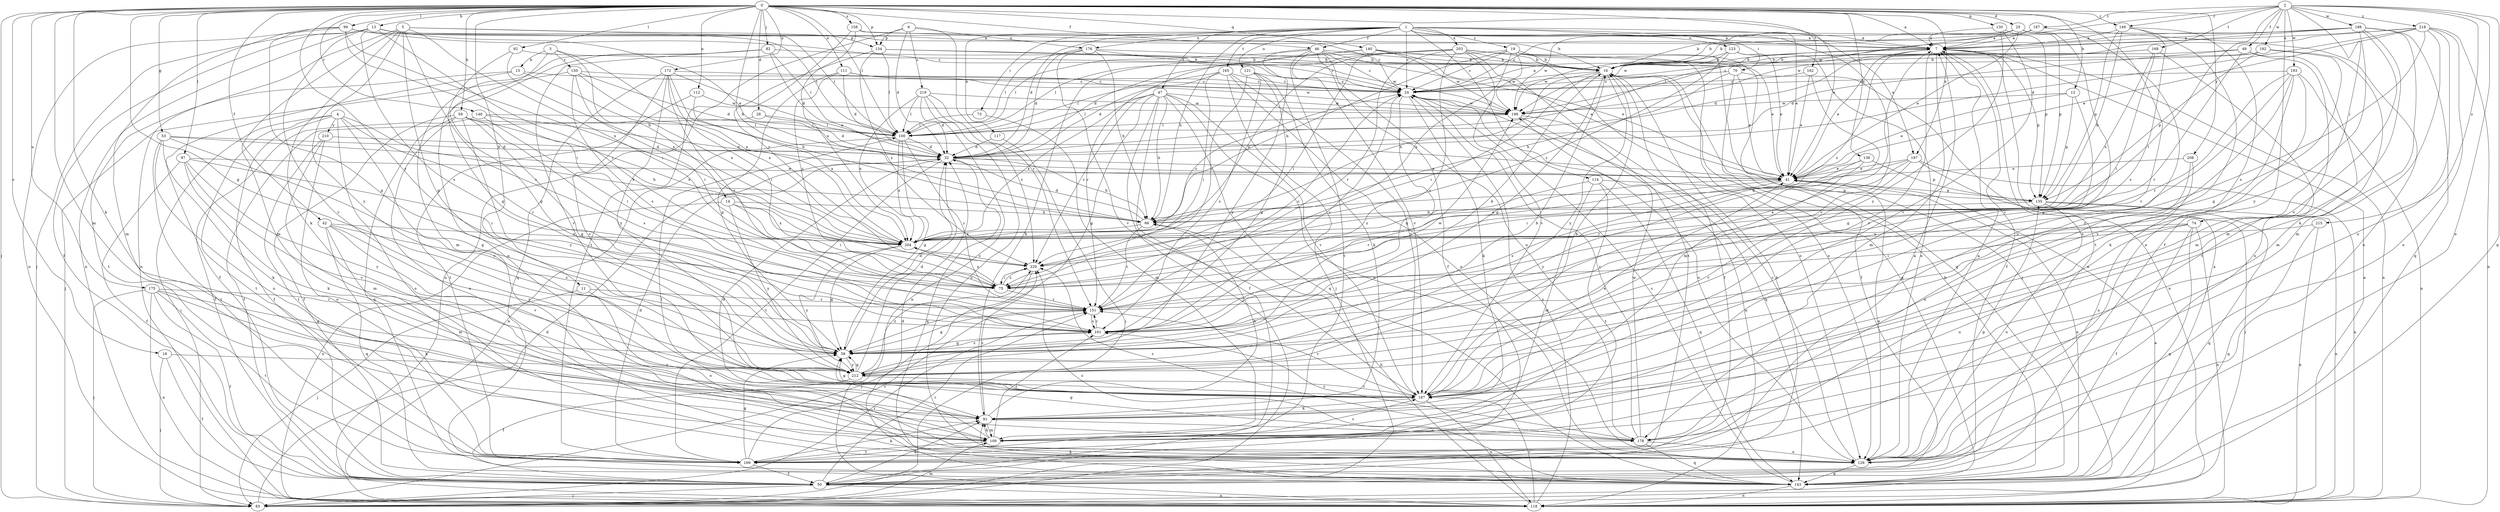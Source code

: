 strict digraph  {
0;
1;
2;
3;
4;
5;
6;
7;
11;
12;
13;
14;
15;
16;
18;
19;
24;
25;
28;
32;
41;
42;
46;
47;
49;
50;
53;
58;
59;
66;
70;
73;
74;
75;
82;
83;
91;
92;
97;
99;
100;
109;
111;
112;
114;
117;
118;
121;
123;
126;
130;
134;
135;
136;
140;
143;
146;
149;
150;
151;
158;
161;
162;
165;
167;
168;
169;
172;
175;
176;
178;
187;
188;
192;
193;
196;
197;
203;
204;
208;
210;
212;
215;
218;
219;
220;
0 -> 7  [label=a];
0 -> 11  [label=b];
0 -> 12  [label=b];
0 -> 13  [label=b];
0 -> 18  [label=c];
0 -> 25  [label=d];
0 -> 28  [label=d];
0 -> 41  [label=e];
0 -> 42  [label=f];
0 -> 46  [label=f];
0 -> 53  [label=g];
0 -> 58  [label=g];
0 -> 59  [label=h];
0 -> 66  [label=h];
0 -> 82  [label=j];
0 -> 83  [label=j];
0 -> 91  [label=k];
0 -> 92  [label=l];
0 -> 97  [label=l];
0 -> 99  [label=l];
0 -> 100  [label=l];
0 -> 109  [label=m];
0 -> 111  [label=n];
0 -> 112  [label=n];
0 -> 130  [label=p];
0 -> 134  [label=p];
0 -> 136  [label=q];
0 -> 140  [label=q];
0 -> 146  [label=r];
0 -> 149  [label=r];
0 -> 158  [label=s];
0 -> 161  [label=s];
0 -> 162  [label=t];
0 -> 172  [label=u];
0 -> 175  [label=u];
0 -> 187  [label=v];
0 -> 197  [label=x];
0 -> 208  [label=y];
1 -> 7  [label=a];
1 -> 19  [label=c];
1 -> 24  [label=c];
1 -> 32  [label=d];
1 -> 41  [label=e];
1 -> 46  [label=f];
1 -> 47  [label=f];
1 -> 66  [label=h];
1 -> 70  [label=i];
1 -> 73  [label=i];
1 -> 114  [label=n];
1 -> 117  [label=n];
1 -> 121  [label=o];
1 -> 123  [label=o];
1 -> 165  [label=t];
1 -> 176  [label=u];
1 -> 187  [label=v];
1 -> 197  [label=x];
1 -> 203  [label=x];
2 -> 49  [label=f];
2 -> 50  [label=f];
2 -> 74  [label=i];
2 -> 75  [label=i];
2 -> 126  [label=o];
2 -> 143  [label=q];
2 -> 149  [label=r];
2 -> 167  [label=t];
2 -> 168  [label=t];
2 -> 188  [label=w];
2 -> 192  [label=w];
2 -> 193  [label=w];
2 -> 196  [label=w];
2 -> 215  [label=z];
2 -> 218  [label=z];
3 -> 14  [label=b];
3 -> 15  [label=b];
3 -> 58  [label=g];
3 -> 150  [label=r];
3 -> 204  [label=x];
4 -> 50  [label=f];
4 -> 83  [label=j];
4 -> 126  [label=o];
4 -> 151  [label=r];
4 -> 169  [label=t];
4 -> 187  [label=v];
4 -> 204  [label=x];
4 -> 210  [label=y];
5 -> 58  [label=g];
5 -> 75  [label=i];
5 -> 91  [label=k];
5 -> 100  [label=l];
5 -> 109  [label=m];
5 -> 118  [label=n];
5 -> 134  [label=p];
5 -> 161  [label=s];
5 -> 212  [label=y];
6 -> 32  [label=d];
6 -> 134  [label=p];
6 -> 151  [label=r];
6 -> 169  [label=t];
6 -> 176  [label=u];
6 -> 219  [label=z];
7 -> 16  [label=b];
7 -> 41  [label=e];
7 -> 50  [label=f];
7 -> 109  [label=m];
7 -> 118  [label=n];
7 -> 135  [label=p];
7 -> 187  [label=v];
7 -> 220  [label=z];
11 -> 83  [label=j];
11 -> 126  [label=o];
11 -> 151  [label=r];
12 -> 41  [label=e];
12 -> 58  [label=g];
12 -> 135  [label=p];
12 -> 196  [label=w];
13 -> 7  [label=a];
13 -> 41  [label=e];
13 -> 50  [label=f];
13 -> 75  [label=i];
13 -> 83  [label=j];
13 -> 100  [label=l];
13 -> 118  [label=n];
13 -> 161  [label=s];
13 -> 187  [label=v];
14 -> 66  [label=h];
14 -> 75  [label=i];
14 -> 118  [label=n];
14 -> 204  [label=x];
14 -> 212  [label=y];
15 -> 24  [label=c];
15 -> 50  [label=f];
15 -> 169  [label=t];
15 -> 204  [label=x];
16 -> 24  [label=c];
16 -> 50  [label=f];
16 -> 58  [label=g];
16 -> 66  [label=h];
16 -> 75  [label=i];
16 -> 143  [label=q];
16 -> 212  [label=y];
18 -> 50  [label=f];
18 -> 83  [label=j];
18 -> 212  [label=y];
19 -> 16  [label=b];
19 -> 24  [label=c];
19 -> 32  [label=d];
19 -> 66  [label=h];
19 -> 83  [label=j];
19 -> 126  [label=o];
19 -> 143  [label=q];
19 -> 196  [label=w];
19 -> 204  [label=x];
24 -> 7  [label=a];
24 -> 58  [label=g];
24 -> 91  [label=k];
24 -> 126  [label=o];
24 -> 196  [label=w];
25 -> 7  [label=a];
25 -> 16  [label=b];
25 -> 41  [label=e];
25 -> 135  [label=p];
25 -> 178  [label=u];
25 -> 187  [label=v];
25 -> 196  [label=w];
28 -> 32  [label=d];
28 -> 50  [label=f];
28 -> 100  [label=l];
32 -> 41  [label=e];
32 -> 66  [label=h];
32 -> 143  [label=q];
32 -> 169  [label=t];
41 -> 135  [label=p];
41 -> 151  [label=r];
41 -> 161  [label=s];
42 -> 109  [label=m];
42 -> 143  [label=q];
42 -> 161  [label=s];
42 -> 187  [label=v];
42 -> 204  [label=x];
42 -> 212  [label=y];
46 -> 16  [label=b];
46 -> 24  [label=c];
46 -> 41  [label=e];
46 -> 50  [label=f];
46 -> 100  [label=l];
46 -> 169  [label=t];
46 -> 178  [label=u];
46 -> 187  [label=v];
46 -> 212  [label=y];
47 -> 50  [label=f];
47 -> 58  [label=g];
47 -> 66  [label=h];
47 -> 83  [label=j];
47 -> 100  [label=l];
47 -> 126  [label=o];
47 -> 143  [label=q];
47 -> 187  [label=v];
47 -> 196  [label=w];
47 -> 204  [label=x];
47 -> 220  [label=z];
49 -> 16  [label=b];
49 -> 32  [label=d];
49 -> 109  [label=m];
49 -> 126  [label=o];
49 -> 151  [label=r];
50 -> 7  [label=a];
50 -> 16  [label=b];
50 -> 83  [label=j];
50 -> 91  [label=k];
50 -> 118  [label=n];
50 -> 151  [label=r];
53 -> 32  [label=d];
53 -> 58  [label=g];
53 -> 66  [label=h];
53 -> 91  [label=k];
53 -> 169  [label=t];
53 -> 178  [label=u];
58 -> 32  [label=d];
58 -> 161  [label=s];
58 -> 212  [label=y];
59 -> 50  [label=f];
59 -> 58  [label=g];
59 -> 100  [label=l];
59 -> 126  [label=o];
59 -> 143  [label=q];
59 -> 161  [label=s];
59 -> 204  [label=x];
59 -> 212  [label=y];
66 -> 32  [label=d];
66 -> 151  [label=r];
66 -> 204  [label=x];
70 -> 24  [label=c];
70 -> 41  [label=e];
70 -> 50  [label=f];
70 -> 66  [label=h];
70 -> 118  [label=n];
73 -> 100  [label=l];
73 -> 109  [label=m];
74 -> 50  [label=f];
74 -> 75  [label=i];
74 -> 118  [label=n];
74 -> 143  [label=q];
74 -> 178  [label=u];
74 -> 204  [label=x];
75 -> 151  [label=r];
75 -> 204  [label=x];
75 -> 220  [label=z];
82 -> 16  [label=b];
82 -> 32  [label=d];
82 -> 100  [label=l];
82 -> 109  [label=m];
82 -> 126  [label=o];
82 -> 187  [label=v];
83 -> 32  [label=d];
83 -> 41  [label=e];
83 -> 109  [label=m];
83 -> 151  [label=r];
91 -> 66  [label=h];
91 -> 109  [label=m];
91 -> 178  [label=u];
91 -> 220  [label=z];
92 -> 16  [label=b];
92 -> 58  [label=g];
92 -> 204  [label=x];
97 -> 41  [label=e];
97 -> 50  [label=f];
97 -> 75  [label=i];
97 -> 91  [label=k];
97 -> 187  [label=v];
97 -> 212  [label=y];
99 -> 7  [label=a];
99 -> 16  [label=b];
99 -> 24  [label=c];
99 -> 58  [label=g];
99 -> 75  [label=i];
99 -> 109  [label=m];
99 -> 118  [label=n];
99 -> 204  [label=x];
100 -> 32  [label=d];
100 -> 58  [label=g];
100 -> 118  [label=n];
100 -> 151  [label=r];
100 -> 204  [label=x];
109 -> 32  [label=d];
109 -> 91  [label=k];
109 -> 161  [label=s];
109 -> 169  [label=t];
109 -> 187  [label=v];
111 -> 24  [label=c];
111 -> 32  [label=d];
111 -> 58  [label=g];
111 -> 196  [label=w];
111 -> 220  [label=z];
112 -> 169  [label=t];
112 -> 196  [label=w];
112 -> 204  [label=x];
114 -> 109  [label=m];
114 -> 135  [label=p];
114 -> 143  [label=q];
114 -> 169  [label=t];
114 -> 220  [label=z];
117 -> 32  [label=d];
117 -> 83  [label=j];
118 -> 7  [label=a];
118 -> 24  [label=c];
118 -> 66  [label=h];
118 -> 187  [label=v];
121 -> 24  [label=c];
121 -> 58  [label=g];
121 -> 91  [label=k];
121 -> 161  [label=s];
121 -> 220  [label=z];
123 -> 16  [label=b];
123 -> 41  [label=e];
123 -> 126  [label=o];
123 -> 196  [label=w];
123 -> 220  [label=z];
126 -> 7  [label=a];
126 -> 24  [label=c];
126 -> 41  [label=e];
126 -> 100  [label=l];
126 -> 135  [label=p];
126 -> 143  [label=q];
130 -> 7  [label=a];
130 -> 135  [label=p];
130 -> 187  [label=v];
130 -> 212  [label=y];
134 -> 16  [label=b];
134 -> 100  [label=l];
134 -> 118  [label=n];
134 -> 196  [label=w];
134 -> 220  [label=z];
135 -> 66  [label=h];
135 -> 118  [label=n];
135 -> 126  [label=o];
135 -> 143  [label=q];
136 -> 41  [label=e];
136 -> 75  [label=i];
136 -> 135  [label=p];
136 -> 212  [label=y];
140 -> 16  [label=b];
140 -> 41  [label=e];
140 -> 91  [label=k];
140 -> 151  [label=r];
140 -> 196  [label=w];
143 -> 7  [label=a];
143 -> 16  [label=b];
143 -> 24  [label=c];
143 -> 32  [label=d];
143 -> 41  [label=e];
143 -> 91  [label=k];
143 -> 118  [label=n];
143 -> 220  [label=z];
146 -> 41  [label=e];
146 -> 50  [label=f];
146 -> 75  [label=i];
146 -> 100  [label=l];
149 -> 7  [label=a];
149 -> 66  [label=h];
149 -> 126  [label=o];
149 -> 135  [label=p];
149 -> 161  [label=s];
149 -> 169  [label=t];
150 -> 24  [label=c];
150 -> 32  [label=d];
150 -> 75  [label=i];
150 -> 83  [label=j];
150 -> 161  [label=s];
150 -> 204  [label=x];
151 -> 24  [label=c];
151 -> 58  [label=g];
151 -> 161  [label=s];
158 -> 7  [label=a];
158 -> 24  [label=c];
158 -> 204  [label=x];
158 -> 220  [label=z];
161 -> 16  [label=b];
161 -> 24  [label=c];
161 -> 58  [label=g];
161 -> 151  [label=r];
161 -> 196  [label=w];
162 -> 24  [label=c];
162 -> 41  [label=e];
162 -> 109  [label=m];
165 -> 24  [label=c];
165 -> 32  [label=d];
165 -> 75  [label=i];
165 -> 83  [label=j];
165 -> 100  [label=l];
165 -> 126  [label=o];
165 -> 187  [label=v];
167 -> 7  [label=a];
167 -> 16  [label=b];
167 -> 24  [label=c];
167 -> 126  [label=o];
168 -> 16  [label=b];
168 -> 32  [label=d];
168 -> 75  [label=i];
168 -> 169  [label=t];
168 -> 204  [label=x];
169 -> 7  [label=a];
169 -> 32  [label=d];
169 -> 50  [label=f];
169 -> 58  [label=g];
169 -> 91  [label=k];
169 -> 151  [label=r];
172 -> 24  [label=c];
172 -> 41  [label=e];
172 -> 66  [label=h];
172 -> 75  [label=i];
172 -> 143  [label=q];
172 -> 151  [label=r];
172 -> 187  [label=v];
172 -> 212  [label=y];
175 -> 50  [label=f];
175 -> 58  [label=g];
175 -> 83  [label=j];
175 -> 91  [label=k];
175 -> 118  [label=n];
175 -> 151  [label=r];
175 -> 169  [label=t];
176 -> 16  [label=b];
176 -> 24  [label=c];
176 -> 32  [label=d];
176 -> 66  [label=h];
176 -> 100  [label=l];
176 -> 187  [label=v];
178 -> 24  [label=c];
178 -> 58  [label=g];
178 -> 126  [label=o];
178 -> 143  [label=q];
178 -> 161  [label=s];
178 -> 196  [label=w];
178 -> 220  [label=z];
187 -> 16  [label=b];
187 -> 41  [label=e];
187 -> 58  [label=g];
187 -> 91  [label=k];
187 -> 118  [label=n];
187 -> 151  [label=r];
188 -> 7  [label=a];
188 -> 16  [label=b];
188 -> 91  [label=k];
188 -> 100  [label=l];
188 -> 109  [label=m];
188 -> 143  [label=q];
188 -> 187  [label=v];
188 -> 196  [label=w];
188 -> 212  [label=y];
192 -> 16  [label=b];
192 -> 24  [label=c];
192 -> 58  [label=g];
192 -> 109  [label=m];
192 -> 135  [label=p];
193 -> 24  [label=c];
193 -> 58  [label=g];
193 -> 91  [label=k];
193 -> 118  [label=n];
193 -> 151  [label=r];
193 -> 187  [label=v];
193 -> 212  [label=y];
196 -> 100  [label=l];
196 -> 118  [label=n];
196 -> 143  [label=q];
197 -> 41  [label=e];
197 -> 66  [label=h];
197 -> 83  [label=j];
197 -> 118  [label=n];
197 -> 151  [label=r];
197 -> 187  [label=v];
203 -> 16  [label=b];
203 -> 41  [label=e];
203 -> 75  [label=i];
203 -> 100  [label=l];
203 -> 126  [label=o];
203 -> 151  [label=r];
203 -> 161  [label=s];
203 -> 169  [label=t];
203 -> 187  [label=v];
203 -> 204  [label=x];
204 -> 24  [label=c];
204 -> 41  [label=e];
204 -> 58  [label=g];
204 -> 212  [label=y];
204 -> 220  [label=z];
208 -> 41  [label=e];
208 -> 126  [label=o];
208 -> 178  [label=u];
210 -> 32  [label=d];
210 -> 109  [label=m];
210 -> 126  [label=o];
210 -> 169  [label=t];
212 -> 7  [label=a];
212 -> 16  [label=b];
212 -> 32  [label=d];
212 -> 50  [label=f];
212 -> 58  [label=g];
212 -> 187  [label=v];
212 -> 220  [label=z];
215 -> 118  [label=n];
215 -> 143  [label=q];
215 -> 204  [label=x];
218 -> 7  [label=a];
218 -> 32  [label=d];
218 -> 41  [label=e];
218 -> 109  [label=m];
218 -> 118  [label=n];
218 -> 126  [label=o];
218 -> 161  [label=s];
218 -> 178  [label=u];
218 -> 196  [label=w];
219 -> 32  [label=d];
219 -> 100  [label=l];
219 -> 118  [label=n];
219 -> 126  [label=o];
219 -> 196  [label=w];
219 -> 204  [label=x];
219 -> 220  [label=z];
220 -> 75  [label=i];
220 -> 83  [label=j];
}
